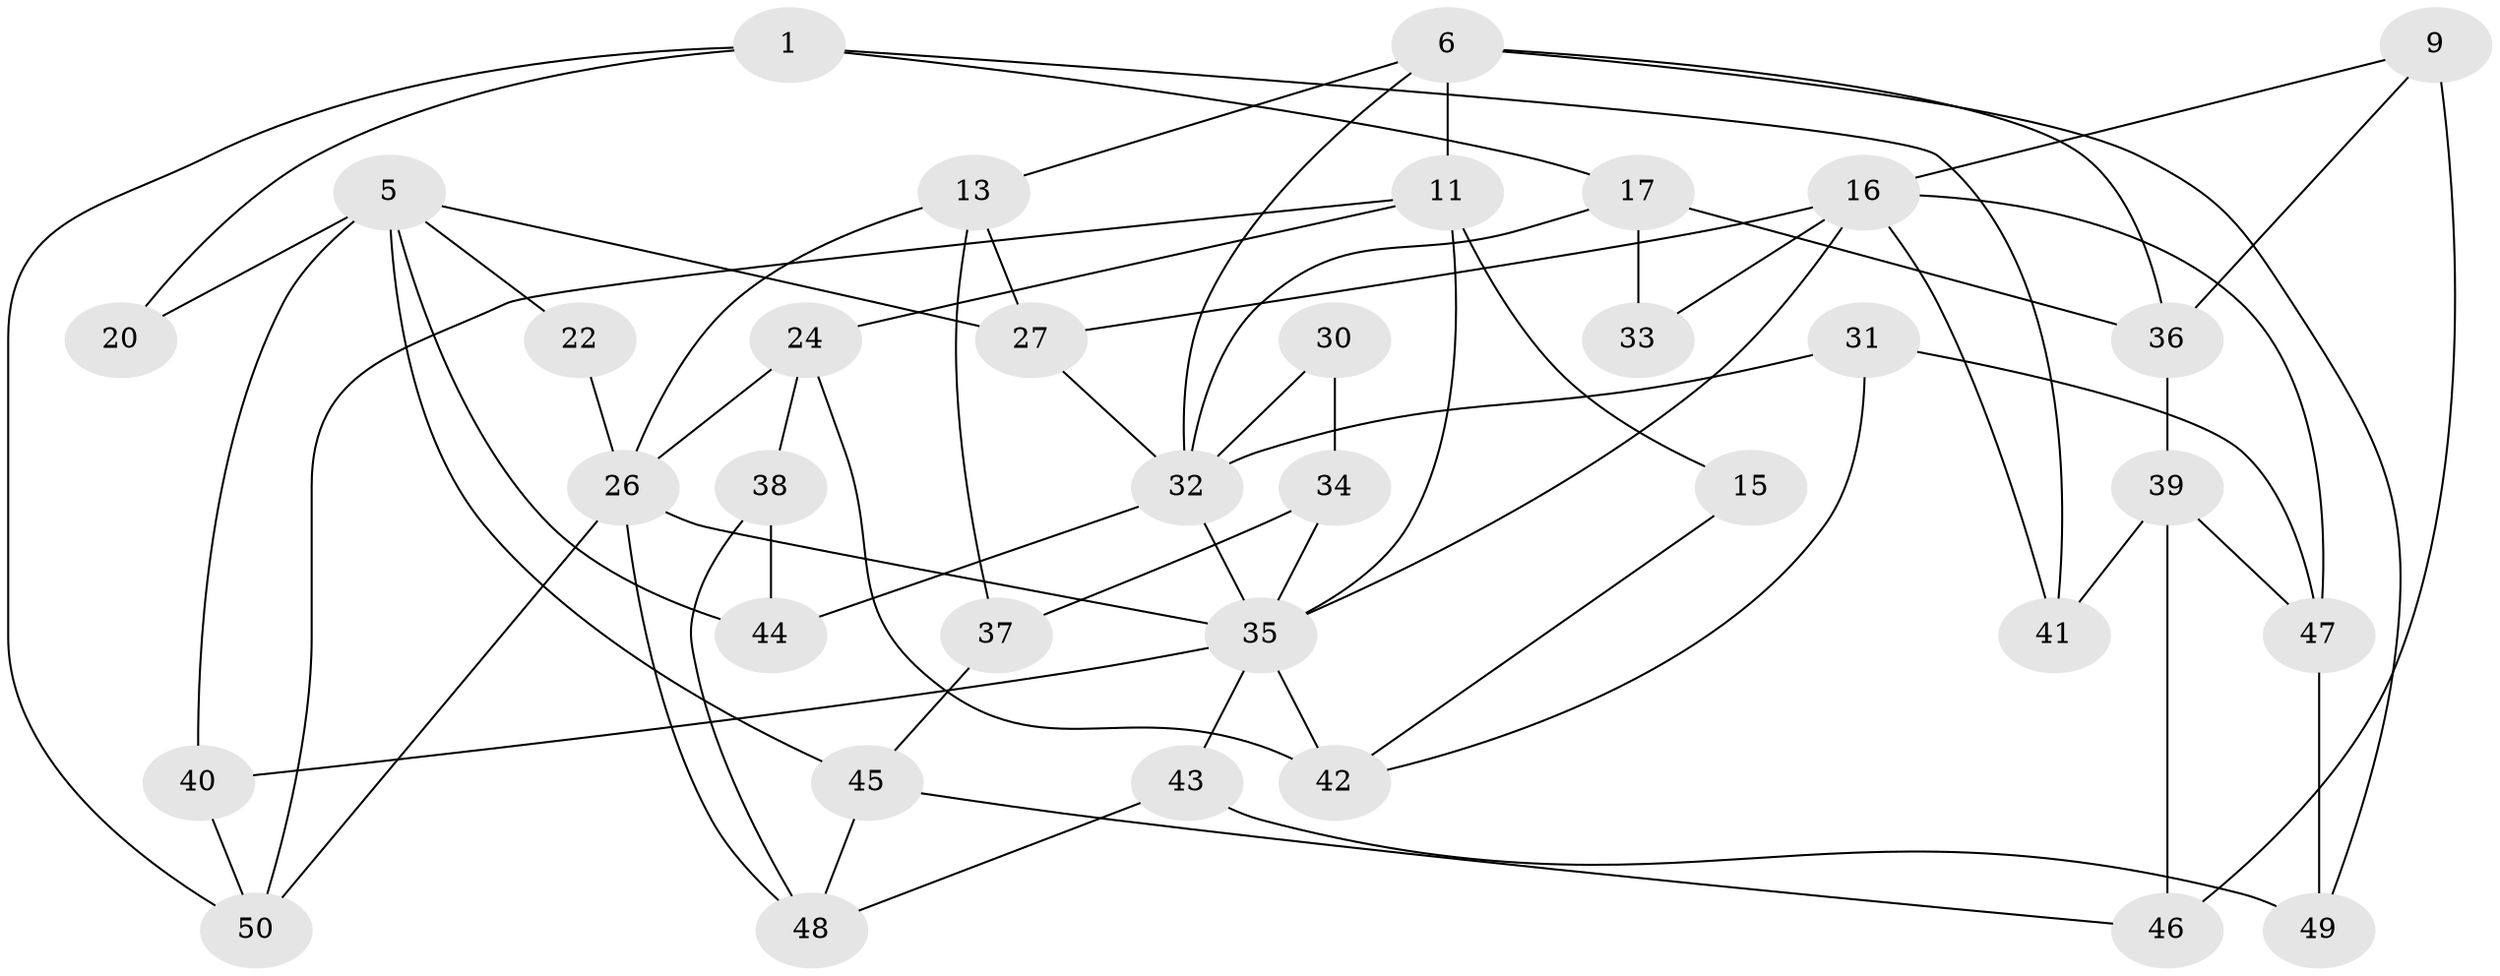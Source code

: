 // original degree distribution, {4: 0.34, 3: 0.24, 6: 0.08, 7: 0.02, 5: 0.22, 2: 0.1}
// Generated by graph-tools (version 1.1) at 2025/52/03/04/25 21:52:11]
// undirected, 35 vertices, 67 edges
graph export_dot {
graph [start="1"]
  node [color=gray90,style=filled];
  1;
  5;
  6;
  9;
  11;
  13;
  15;
  16 [super="+7"];
  17;
  20;
  22;
  24 [super="+14"];
  26 [super="+18"];
  27 [super="+10"];
  30 [super="+2"];
  31;
  32 [super="+28+19"];
  33;
  34;
  35 [super="+8+21"];
  36 [super="+25"];
  37;
  38;
  39;
  40 [super="+29"];
  41;
  42;
  43;
  44;
  45;
  46;
  47 [super="+23"];
  48;
  49 [super="+3"];
  50;
  1 -- 17;
  1 -- 50;
  1 -- 20;
  1 -- 41;
  5 -- 45;
  5 -- 20;
  5 -- 22;
  5 -- 27;
  5 -- 40 [weight=2];
  5 -- 44;
  6 -- 13;
  6 -- 11;
  6 -- 36;
  6 -- 49;
  6 -- 32;
  9 -- 36;
  9 -- 16;
  9 -- 46;
  11 -- 24;
  11 -- 15;
  11 -- 50;
  11 -- 35 [weight=2];
  13 -- 27;
  13 -- 37;
  13 -- 26;
  15 -- 42;
  16 -- 41;
  16 -- 47 [weight=2];
  16 -- 27 [weight=2];
  16 -- 33;
  16 -- 35;
  17 -- 33;
  17 -- 36 [weight=2];
  17 -- 32;
  22 -- 26;
  24 -- 38 [weight=2];
  24 -- 42;
  24 -- 26 [weight=2];
  26 -- 50;
  26 -- 48;
  26 -- 35;
  27 -- 32 [weight=3];
  30 -- 34 [weight=2];
  30 -- 32 [weight=3];
  31 -- 47;
  31 -- 42;
  31 -- 32;
  32 -- 35 [weight=3];
  32 -- 44;
  34 -- 37;
  34 -- 35 [weight=2];
  35 -- 42 [weight=2];
  35 -- 40 [weight=2];
  35 -- 43;
  36 -- 39;
  37 -- 45;
  38 -- 48;
  38 -- 44;
  39 -- 41;
  39 -- 46;
  39 -- 47;
  40 -- 50;
  43 -- 48;
  43 -- 49;
  45 -- 46;
  45 -- 48;
  47 -- 49 [weight=2];
}
